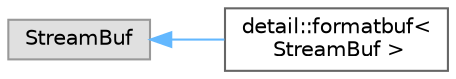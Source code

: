 digraph "类继承关系图"
{
 // LATEX_PDF_SIZE
  bgcolor="transparent";
  edge [fontname=Helvetica,fontsize=10,labelfontname=Helvetica,labelfontsize=10];
  node [fontname=Helvetica,fontsize=10,shape=box,height=0.2,width=0.4];
  rankdir="LR";
  Node0 [id="Node000000",label="StreamBuf",height=0.2,width=0.4,color="grey60", fillcolor="#E0E0E0", style="filled",tooltip=" "];
  Node0 -> Node1 [id="edge1660_Node000000_Node000001",dir="back",color="steelblue1",style="solid",tooltip=" "];
  Node1 [id="Node000001",label="detail::formatbuf\<\l StreamBuf \>",height=0.2,width=0.4,color="grey40", fillcolor="white", style="filled",URL="$classdetail_1_1formatbuf.html",tooltip=" "];
}
